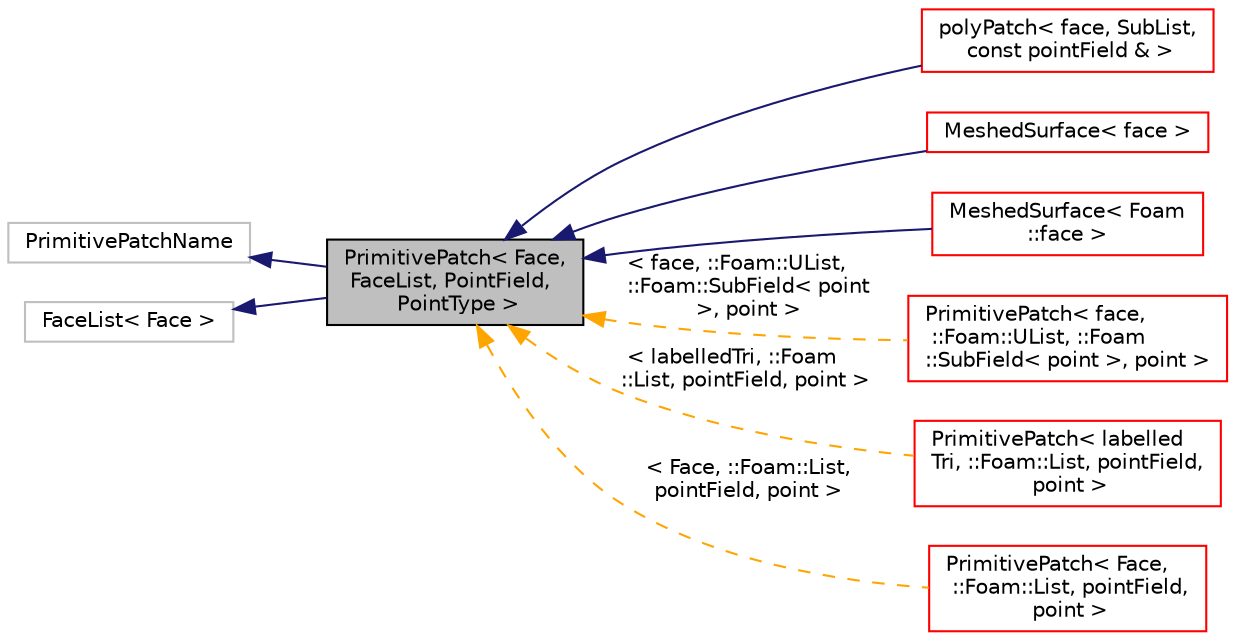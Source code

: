 digraph "PrimitivePatch&lt; Face, FaceList, PointField, PointType &gt;"
{
  bgcolor="transparent";
  edge [fontname="Helvetica",fontsize="10",labelfontname="Helvetica",labelfontsize="10"];
  node [fontname="Helvetica",fontsize="10",shape=record];
  rankdir="LR";
  Node0 [label="PrimitivePatch\< Face,\l FaceList, PointField,\l PointType \>",height=0.2,width=0.4,color="black", fillcolor="grey75", style="filled", fontcolor="black"];
  Node1 -> Node0 [dir="back",color="midnightblue",fontsize="10",style="solid",fontname="Helvetica"];
  Node1 [label="PrimitivePatchName",height=0.2,width=0.4,color="grey75"];
  Node2 -> Node0 [dir="back",color="midnightblue",fontsize="10",style="solid",fontname="Helvetica"];
  Node2 [label="FaceList\< Face \>",height=0.2,width=0.4,color="grey75"];
  Node0 -> Node3 [dir="back",color="midnightblue",fontsize="10",style="solid",fontname="Helvetica"];
  Node3 [label="polyPatch\< face, SubList,\l const pointField & \>",height=0.2,width=0.4,color="red",URL="$a28633.html",tooltip="A patch is a list of labels that address the faces in the global face list. "];
  Node0 -> Node24 [dir="back",color="midnightblue",fontsize="10",style="solid",fontname="Helvetica"];
  Node24 [label="MeshedSurface\< face \>",height=0.2,width=0.4,color="red",URL="$a30833.html"];
  Node0 -> Node32 [dir="back",color="midnightblue",fontsize="10",style="solid",fontname="Helvetica"];
  Node32 [label="MeshedSurface\< Foam\l::face \>",height=0.2,width=0.4,color="red",URL="$a30833.html"];
  Node0 -> Node33 [dir="back",color="orange",fontsize="10",style="dashed",label=" \< face, ::Foam::UList,\l ::Foam::SubField\< point\l \>, point \>" ,fontname="Helvetica"];
  Node33 [label="PrimitivePatch\< face,\l ::Foam::UList, ::Foam\l::SubField\< point \>, point \>",height=0.2,width=0.4,color="red",URL="$a28693.html"];
  Node0 -> Node35 [dir="back",color="orange",fontsize="10",style="dashed",label=" \< labelledTri, ::Foam\l::List, pointField, point \>" ,fontname="Helvetica"];
  Node35 [label="PrimitivePatch\< labelled\lTri, ::Foam::List, pointField,\l point \>",height=0.2,width=0.4,color="red",URL="$a28693.html"];
  Node0 -> Node47 [dir="back",color="orange",fontsize="10",style="dashed",label=" \< Face, ::Foam::List,\l pointField, point \>" ,fontname="Helvetica"];
  Node47 [label="PrimitivePatch\< Face,\l ::Foam::List, pointField,\l point \>",height=0.2,width=0.4,color="red",URL="$a28693.html"];
}
